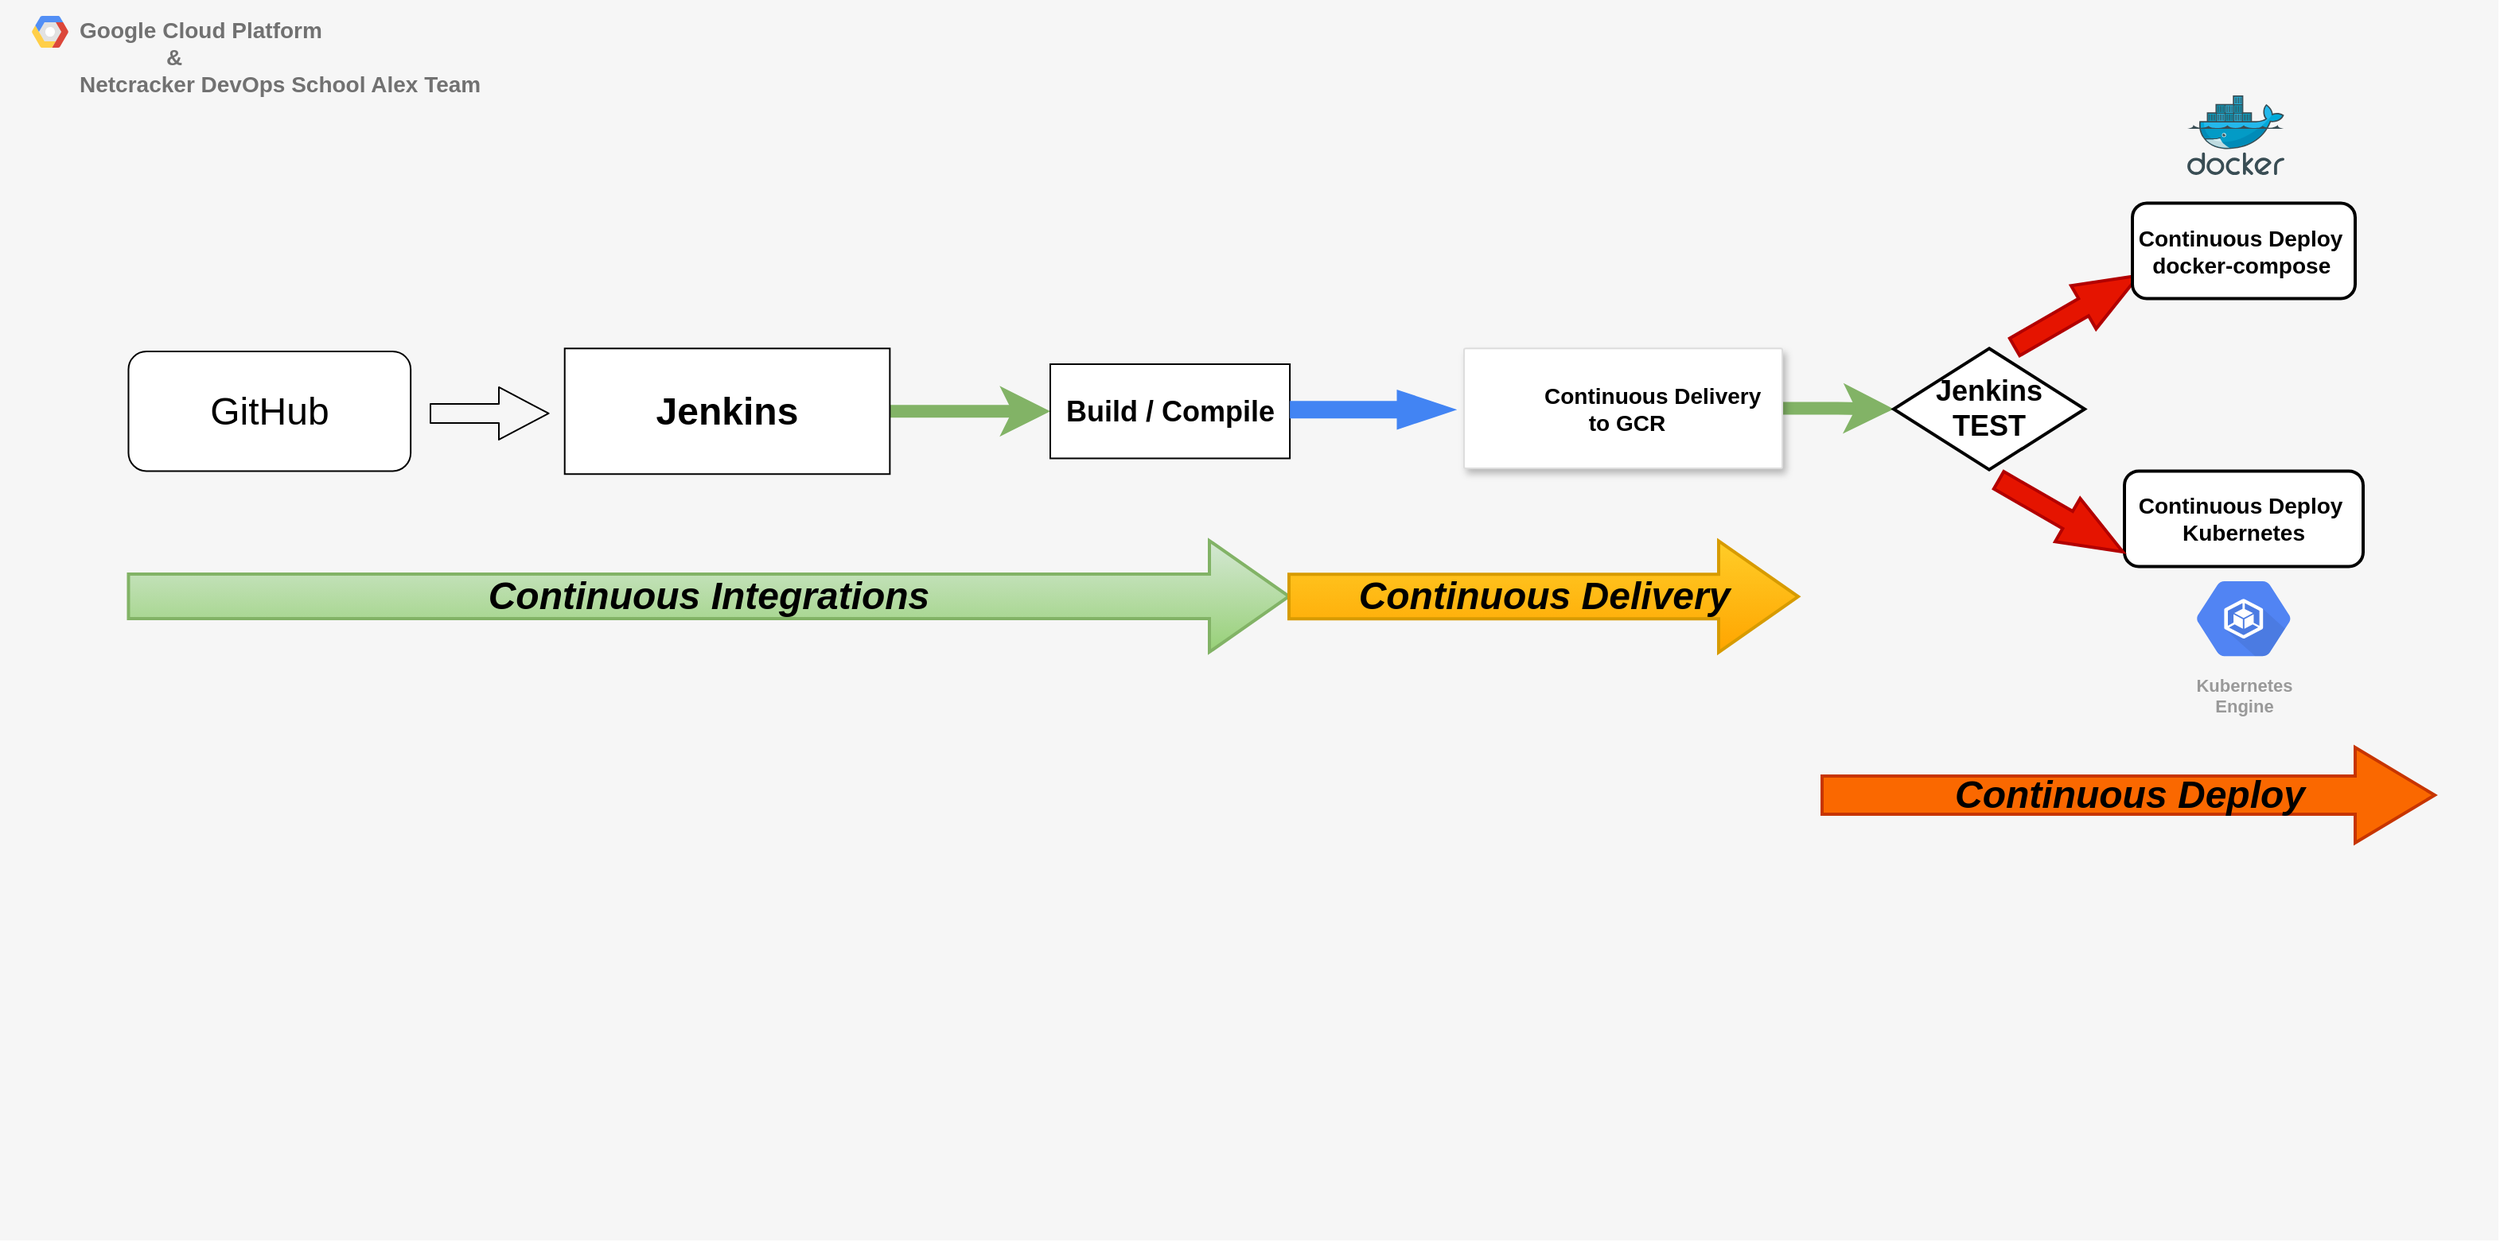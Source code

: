 <mxfile version="14.8.1" type="github"><diagram id="gepJDRGZ-4eRxDchA_Et" name="Page-1"><mxGraphModel dx="2322" dy="2337" grid="1" gridSize="10" guides="1" tooltips="1" connect="1" arrows="1" fold="1" page="1" pageScale="1" pageWidth="900" pageHeight="1600" math="0" shadow="0"><root><mxCell id="0"/><mxCell id="1" parent="0"/><mxCell id="60nfD4HBPIhA9CsIDbn1-3" value="&lt;b&gt;Google Cloud Platform &lt;br&gt;&amp;nbsp; &amp;nbsp; &amp;nbsp; &amp;nbsp; &amp;nbsp; &amp;nbsp; &amp;nbsp; &amp;amp;&lt;br&gt;Netcracker DevOps School Alex Team&lt;br&gt;&lt;/b&gt;" style="fillColor=#F6F6F6;strokeColor=none;shadow=0;gradientColor=none;fontSize=14;align=left;spacing=10;fontColor=#717171;9E9E9E;verticalAlign=top;spacingTop=-4;fontStyle=0;spacingLeft=40;html=1;" vertex="1" parent="1"><mxGeometry x="-60" y="-160" width="1570" height="780" as="geometry"/></mxCell><mxCell id="60nfD4HBPIhA9CsIDbn1-4" value="" style="shape=mxgraph.gcp2.google_cloud_platform;fillColor=#F6F6F6;strokeColor=none;shadow=0;gradientColor=none;" vertex="1" parent="60nfD4HBPIhA9CsIDbn1-3"><mxGeometry width="23" height="20" relative="1" as="geometry"><mxPoint x="20" y="10" as="offset"/></mxGeometry></mxCell><mxCell id="60nfD4HBPIhA9CsIDbn1-27" value="" style="edgeStyle=orthogonalEdgeStyle;rounded=0;orthogonalLoop=1;jettySize=auto;html=1;strokeWidth=8;fillColor=#d5e8d4;strokeColor=#82b366;gradientColor=#97d077;" edge="1" parent="60nfD4HBPIhA9CsIDbn1-3" source="60nfD4HBPIhA9CsIDbn1-1" target="60nfD4HBPIhA9CsIDbn1-17"><mxGeometry relative="1" as="geometry"/></mxCell><mxCell id="60nfD4HBPIhA9CsIDbn1-1" value="&lt;font style=&quot;font-size: 24px&quot;&gt;&lt;b&gt;Jenkins&lt;/b&gt;&lt;/font&gt;" style="whiteSpace=wrap;html=1;" vertex="1" parent="60nfD4HBPIhA9CsIDbn1-3"><mxGeometry x="354.863" y="219.125" width="204.315" height="78.987" as="geometry"/></mxCell><mxCell id="60nfD4HBPIhA9CsIDbn1-5" value="" style="shape=image;html=1;verticalAlign=top;verticalLabelPosition=bottom;labelBackgroundColor=#ffffff;imageAspect=0;aspect=fixed;image=https://cdn4.iconfinder.com/data/icons/logos-brands-5/24/jenkins-128.png" vertex="1" parent="60nfD4HBPIhA9CsIDbn1-3"><mxGeometry x="408.63" y="141.614" width="56.712" height="56.712" as="geometry"/></mxCell><mxCell id="60nfD4HBPIhA9CsIDbn1-7" value="" style="shape=image;html=1;verticalAlign=top;verticalLabelPosition=bottom;labelBackgroundColor=#ffffff;imageAspect=0;aspect=fixed;image=https://cdn4.iconfinder.com/data/icons/socialcones/508/Github-128.png" vertex="1" parent="60nfD4HBPIhA9CsIDbn1-3"><mxGeometry x="131.599" y="122.708" width="75.616" height="75.616" as="geometry"/></mxCell><mxCell id="60nfD4HBPIhA9CsIDbn1-11" value="&lt;font style=&quot;font-size: 24px&quot;&gt;GitHub&lt;/font&gt;" style="rounded=1;whiteSpace=wrap;html=1;" vertex="1" parent="60nfD4HBPIhA9CsIDbn1-3"><mxGeometry x="80.737" y="221.026" width="177.345" height="75.176" as="geometry"/></mxCell><mxCell id="60nfD4HBPIhA9CsIDbn1-17" value="&lt;font style=&quot;font-size: 18px&quot;&gt;&lt;b&gt;Build / Compile&lt;/b&gt;&lt;/font&gt;" style="rounded=0;whiteSpace=wrap;html=1;" vertex="1" parent="60nfD4HBPIhA9CsIDbn1-3"><mxGeometry x="659.999" y="228.999" width="150.548" height="59.241" as="geometry"/></mxCell><mxCell id="60nfD4HBPIhA9CsIDbn1-19" value="" style="shape=image;html=1;verticalAlign=top;verticalLabelPosition=bottom;labelBackgroundColor=#ffffff;imageAspect=0;aspect=fixed;image=https://cdn4.iconfinder.com/data/icons/logos-brands-5/24/jenkins-128.png" vertex="1" parent="60nfD4HBPIhA9CsIDbn1-3"><mxGeometry x="698.973" y="141.614" width="56.712" height="56.712" as="geometry"/></mxCell><mxCell id="60nfD4HBPIhA9CsIDbn1-51" value="" style="edgeStyle=orthogonalEdgeStyle;rounded=0;orthogonalLoop=1;jettySize=auto;html=1;shadow=0;fontSize=10;strokeWidth=8;strokeColor=#82b366;gradientColor=#97d077;fillColor=#d5e8d4;" edge="1" parent="60nfD4HBPIhA9CsIDbn1-3" source="60nfD4HBPIhA9CsIDbn1-29" target="60nfD4HBPIhA9CsIDbn1-50"><mxGeometry relative="1" as="geometry"/></mxCell><mxCell id="60nfD4HBPIhA9CsIDbn1-29" value="&lt;b&gt;&amp;nbsp; &amp;nbsp; &amp;nbsp; &amp;nbsp; &amp;nbsp; &amp;nbsp; &amp;nbsp;&lt;font color=&quot;#000000&quot; style=&quot;font-size: 14px&quot;&gt;Continuous Delivery&lt;br&gt;&amp;nbsp;to GCR&lt;/font&gt;&lt;/b&gt;" style="strokeColor=#dddddd;fillColor=#ffffff;shadow=1;strokeWidth=1;rounded=1;absoluteArcSize=1;arcSize=2;fontSize=10;fontColor=#9E9E9E;align=center;html=1;" vertex="1" parent="60nfD4HBPIhA9CsIDbn1-3"><mxGeometry x="920" y="219.13" width="200" height="75.33" as="geometry"/></mxCell><mxCell id="60nfD4HBPIhA9CsIDbn1-34" value="" style="edgeStyle=orthogonalEdgeStyle;fontSize=12;html=1;endArrow=blockThin;endFill=1;rounded=0;strokeWidth=11;endSize=4;startSize=4;dashed=0;strokeColor=#4284F3;" edge="1" parent="60nfD4HBPIhA9CsIDbn1-3"><mxGeometry width="100" relative="1" as="geometry"><mxPoint x="810.55" y="257.6" as="sourcePoint"/><mxPoint x="910.55" y="257.6" as="targetPoint"/></mxGeometry></mxCell><mxCell id="60nfD4HBPIhA9CsIDbn1-44" value="" style="html=1;shadow=0;dashed=0;align=center;verticalAlign=middle;shape=mxgraph.arrows2.arrow;dy=0.6;dx=40;notch=0;fontSize=10;strokeWidth=2;perimeterSpacing=1;rotation=-30;fillColor=#e51400;strokeColor=#B20000;fontColor=#ffffff;" vertex="1" parent="60nfD4HBPIhA9CsIDbn1-3"><mxGeometry x="1260" y="180" width="90" height="31.4" as="geometry"/></mxCell><mxCell id="60nfD4HBPIhA9CsIDbn1-46" value="&lt;b&gt;&lt;font style=&quot;font-size: 14px&quot;&gt;Continuous Deploy&amp;nbsp;&lt;br&gt;docker-compose&lt;/font&gt;&amp;nbsp;&lt;/b&gt;" style="rounded=1;whiteSpace=wrap;html=1;fontSize=10;strokeWidth=2;" vertex="1" parent="60nfD4HBPIhA9CsIDbn1-3"><mxGeometry x="1340" y="127.73" width="140" height="60" as="geometry"/></mxCell><mxCell id="60nfD4HBPIhA9CsIDbn1-47" value="&lt;font style=&quot;font-size: 14px&quot;&gt;&lt;b&gt;Continuous Deploy&amp;nbsp;&lt;br&gt;Kubernetes&lt;/b&gt;&lt;/font&gt;" style="rounded=1;whiteSpace=wrap;html=1;fontSize=10;strokeWidth=2;" vertex="1" parent="60nfD4HBPIhA9CsIDbn1-3"><mxGeometry x="1335" y="296.2" width="150" height="60" as="geometry"/></mxCell><mxCell id="60nfD4HBPIhA9CsIDbn1-48" value="" style="html=1;shadow=0;dashed=0;align=center;verticalAlign=middle;shape=mxgraph.arrows2.arrow;dy=0.6;dx=40;notch=0;fontSize=10;strokeWidth=2;perimeterSpacing=1;rotation=30;fillColor=#e51400;strokeColor=#B20000;fontColor=#ffffff;" vertex="1" parent="60nfD4HBPIhA9CsIDbn1-3"><mxGeometry x="1250" y="308.76" width="90" height="31.4" as="geometry"/></mxCell><mxCell id="60nfD4HBPIhA9CsIDbn1-45" value="" style="aspect=fixed;html=1;points=[];align=center;image;fontSize=12;image=img/lib/mscae/Docker.svg;strokeWidth=2;" vertex="1" parent="60nfD4HBPIhA9CsIDbn1-3"><mxGeometry x="1374.51" y="60.0" width="60.98" height="50" as="geometry"/></mxCell><mxCell id="60nfD4HBPIhA9CsIDbn1-49" value="Kubernetes&#10;Engine" style="html=1;fillColor=#5184F3;strokeColor=none;verticalAlign=top;labelPosition=center;verticalLabelPosition=bottom;align=center;spacingTop=-6;fontSize=11;fontStyle=1;fontColor=#999999;shape=mxgraph.gcp2.hexIcon;prIcon=container_engine" vertex="1" parent="60nfD4HBPIhA9CsIDbn1-3"><mxGeometry x="1365" y="354.46" width="90" height="69.25" as="geometry"/></mxCell><mxCell id="60nfD4HBPIhA9CsIDbn1-50" value="&lt;font style=&quot;font-size: 18px&quot;&gt;&lt;b&gt;Jenkins TEST&lt;/b&gt;&lt;/font&gt;" style="rhombus;whiteSpace=wrap;html=1;fontSize=10;strokeWidth=2;" vertex="1" parent="60nfD4HBPIhA9CsIDbn1-3"><mxGeometry x="1190" y="219.13" width="120" height="76.2" as="geometry"/></mxCell><mxCell id="60nfD4HBPIhA9CsIDbn1-53" value="&lt;font style=&quot;font-size: 24px&quot;&gt;&lt;b&gt;&lt;i&gt;Continuous Integrations&lt;/i&gt;&lt;/b&gt;&lt;/font&gt;" style="html=1;shadow=0;dashed=0;align=center;verticalAlign=middle;shape=mxgraph.arrows2.arrow;dy=0.6;dx=50;notch=0;fontSize=10;strokeWidth=2;gradientColor=#97d077;fillColor=#d5e8d4;strokeColor=#82b366;" vertex="1" parent="60nfD4HBPIhA9CsIDbn1-3"><mxGeometry x="80.74" y="340" width="729.26" height="70" as="geometry"/></mxCell><mxCell id="60nfD4HBPIhA9CsIDbn1-54" value="&lt;font style=&quot;font-size: 24px&quot;&gt;&lt;b&gt;&lt;i&gt;Continuous Delivery&lt;/i&gt;&lt;/b&gt;&lt;/font&gt;" style="html=1;shadow=0;dashed=0;align=center;verticalAlign=middle;shape=mxgraph.arrows2.arrow;dy=0.6;dx=50;notch=0;fontSize=10;strokeWidth=2;gradientColor=#ffa500;fillColor=#ffcd28;strokeColor=#d79b00;" vertex="1" parent="60nfD4HBPIhA9CsIDbn1-3"><mxGeometry x="810" y="340.16" width="320" height="70" as="geometry"/></mxCell><mxCell id="60nfD4HBPIhA9CsIDbn1-57" value="&lt;font style=&quot;font-size: 24px&quot;&gt;&lt;b&gt;&lt;i&gt;Continuous Deploy&lt;/i&gt;&lt;/b&gt;&lt;/font&gt;" style="html=1;shadow=0;dashed=0;align=center;verticalAlign=middle;shape=mxgraph.arrows2.arrow;dy=0.6;dx=50;notch=0;fontSize=10;strokeWidth=2;fillColor=#fa6800;strokeColor=#C73500;fontColor=#000000;" vertex="1" parent="60nfD4HBPIhA9CsIDbn1-3"><mxGeometry x="1145" y="470" width="385" height="60" as="geometry"/></mxCell><mxCell id="60nfD4HBPIhA9CsIDbn1-22" value="" style="shape=flexArrow;endArrow=classic;html=1;width=12;endSize=10.09;" edge="1" parent="1"><mxGeometry width="50" height="50" relative="1" as="geometry"><mxPoint x="210.002" y="99.995" as="sourcePoint"/><mxPoint x="285.275" y="99.995" as="targetPoint"/><Array as="points"><mxPoint x="210.002" y="99.995"/></Array></mxGeometry></mxCell><mxCell id="60nfD4HBPIhA9CsIDbn1-31" value="" style="shape=image;verticalLabelPosition=bottom;labelBackgroundColor=#ffffff;verticalAlign=top;aspect=fixed;imageAspect=0;image=https://carlossanchez.files.wordpress.com/2019/06/21046548.png;" vertex="1" parent="1"><mxGeometry x="860" y="80" width="45" height="45" as="geometry"/></mxCell><mxCell id="60nfD4HBPIhA9CsIDbn1-36" value="" style="shape=image;verticalLabelPosition=bottom;labelBackgroundColor=#ffffff;verticalAlign=top;aspect=fixed;imageAspect=0;image=https://carlossanchez.files.wordpress.com/2019/06/21046548.png;" vertex="1" parent="1"><mxGeometry x="930" y="-20" width="70" height="70" as="geometry"/></mxCell></root></mxGraphModel></diagram></mxfile>